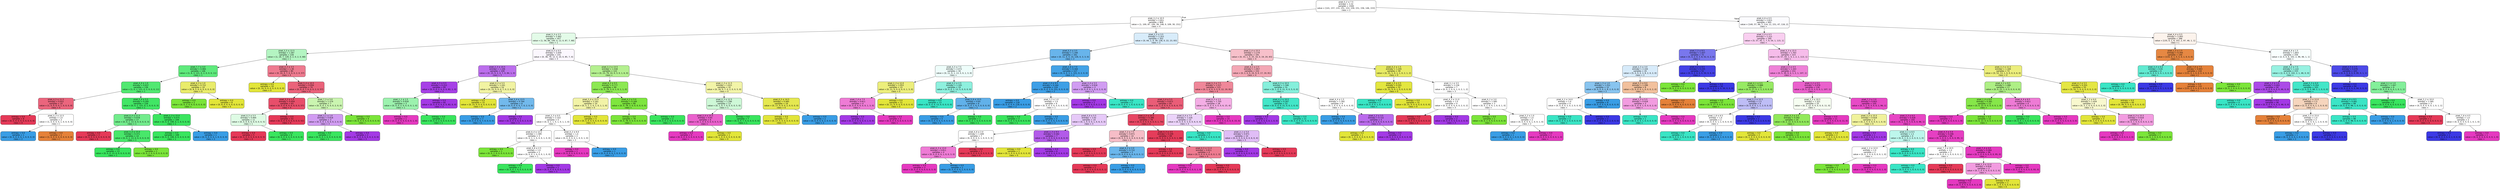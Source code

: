 digraph Tree {
node [shape=box, style="filled, rounded", color="black", fontname="helvetica"] ;
edge [fontname="helvetica"] ;
0 [label=<pixel_5_2 &le; 7.5<br/>entropy = 3.32<br/>samples = 1500<br/>value = [141, 157, 133, 151, 153, 159, 151, 156, 146, 153]<br/>class = 2>, fillcolor="#ffffff"] ;
1 [label=<pixel_3_2 &le; 10.5<br/>entropy = 2.851<br/>samples = 809<br/>value = [1, 100, 87, 144, 39, 148, 0, 109, 30, 151]<br/>class = 4>, fillcolor="#fffefe"] ;
0 -> 1 [labeldistance=2.5, labelangle=45, headlabel="True"] ;
2 [label=<pixel_5_3 &le; 2.5<br/>entropy = 2.462<br/>samples = 457<br/>value = [1, 56, 86, 140, 0, 12, 0, 87, 7, 68]<br/>class = 1>, fillcolor="#e3fbe8"] ;
1 -> 2 ;
3 [label=<pixel_3_5 &le; 12.5<br/>entropy = 1.587<br/>samples = 226<br/>value = [1, 18, 7, 128, 0, 2, 0, 2, 0, 68]<br/>class = 1>, fillcolor="#b4f5c2"] ;
2 -> 3 ;
4 [label=<pixel_7_7 &le; 4.0<br/>entropy = 0.984<br/>samples = 146<br/>value = [1, 8, 3, 121, 0, 2, 0, 0, 0, 11]<br/>class = 1>, fillcolor="#5eea7c"] ;
3 -> 4 ;
5 [label=<pixel_4_4 &le; 1.0<br/>entropy = 0.637<br/>samples = 136<br/>value = [1, 0, 1, 121, 0, 2, 0, 0, 0, 11]<br/>class = 1>, fillcolor="#51e871"] ;
4 -> 5 ;
6 [label=<pixel_4_5 &le; 11.5<br/>entropy = 0.922<br/>samples = 10<br/>value = [1, 0, 0, 0, 0, 1, 0, 0, 0, 8]<br/>class = 4>, fillcolor="#eb657d"] ;
5 -> 6 ;
7 [label=<entropy = 0.0<br/>samples = 8<br/>value = [0, 0, 0, 0, 0, 0, 0, 0, 0, 8]<br/>class = 4>, fillcolor="#e53958"] ;
6 -> 7 ;
8 [label=<pixel_0_3 &le; 12.5<br/>entropy = 1.0<br/>samples = 2<br/>value = [1, 0, 0, 0, 0, 1, 0, 0, 0, 0]<br/>class = [>, fillcolor="#ffffff"] ;
6 -> 8 ;
9 [label=<entropy = 0.0<br/>samples = 1<br/>value = [0, 0, 0, 0, 0, 1, 0, 0, 0, 0]<br/>class = 2>, fillcolor="#399de5"] ;
8 -> 9 ;
10 [label=<entropy = 0.0<br/>samples = 1<br/>value = [1, 0, 0, 0, 0, 0, 0, 0, 0, 0]<br/>class = [>, fillcolor="#e58139"] ;
8 -> 10 ;
11 [label=<pixel_2_4 &le; 5.5<br/>entropy = 0.295<br/>samples = 126<br/>value = [0, 0, 1, 121, 0, 1, 0, 0, 0, 3]<br/>class = 1>, fillcolor="#41e665"] ;
5 -> 11 ;
12 [label=<pixel_0_4 &le; 11.5<br/>entropy = 0.978<br/>samples = 17<br/>value = [0, 0, 1, 13, 0, 0, 0, 0, 0, 3]<br/>class = 1>, fillcolor="#72ec8c"] ;
11 -> 12 ;
13 [label=<entropy = 0.0<br/>samples = 3<br/>value = [0, 0, 0, 0, 0, 0, 0, 0, 0, 3]<br/>class = 4>, fillcolor="#e53958"] ;
12 -> 13 ;
14 [label=<pixel_5_4 &le; 15.0<br/>entropy = 0.371<br/>samples = 14<br/>value = [0, 0, 1, 13, 0, 0, 0, 0, 0, 0]<br/>class = 1>, fillcolor="#48e76a"] ;
12 -> 14 ;
15 [label=<entropy = 0.0<br/>samples = 13<br/>value = [0, 0, 0, 13, 0, 0, 0, 0, 0, 0]<br/>class = 1>, fillcolor="#39e55e"] ;
14 -> 15 ;
16 [label=<entropy = 0.0<br/>samples = 1<br/>value = [0, 0, 1, 0, 0, 0, 0, 0, 0, 0]<br/>class =  >, fillcolor="#7be539"] ;
14 -> 16 ;
17 [label=<pixel_2_3 &le; 15.0<br/>entropy = 0.075<br/>samples = 109<br/>value = [0, 0, 0, 108, 0, 1, 0, 0, 0, 0]<br/>class = 1>, fillcolor="#3be55f"] ;
11 -> 17 ;
18 [label=<entropy = 0.0<br/>samples = 108<br/>value = [0, 0, 0, 108, 0, 0, 0, 0, 0, 0]<br/>class = 1>, fillcolor="#39e55e"] ;
17 -> 18 ;
19 [label=<entropy = 0.0<br/>samples = 1<br/>value = [0, 0, 0, 0, 0, 1, 0, 0, 0, 0]<br/>class = 2>, fillcolor="#399de5"] ;
17 -> 19 ;
20 [label=<pixel_4_3 &le; 1.0<br/>entropy = 0.722<br/>samples = 10<br/>value = [0, 8, 2, 0, 0, 0, 0, 0, 0, 0]<br/>class = 0>, fillcolor="#e9ec6a"] ;
4 -> 20 ;
21 [label=<entropy = 0.0<br/>samples = 2<br/>value = [0, 0, 2, 0, 0, 0, 0, 0, 0, 0]<br/>class =  >, fillcolor="#7be539"] ;
20 -> 21 ;
22 [label=<entropy = 0.0<br/>samples = 8<br/>value = [0, 8, 0, 0, 0, 0, 0, 0, 0, 0]<br/>class = 0>, fillcolor="#e2e539"] ;
20 -> 22 ;
23 [label=<pixel_0_3 &le; 3.5<br/>entropy = 1.38<br/>samples = 80<br/>value = [0, 10, 4, 7, 0, 0, 0, 2, 0, 57]<br/>class = 4>, fillcolor="#ee7a8f"] ;
3 -> 23 ;
24 [label=<entropy = 0.0<br/>samples = 10<br/>value = [0, 10, 0, 0, 0, 0, 0, 0, 0, 0]<br/>class = 0>, fillcolor="#e2e539"] ;
23 -> 24 ;
25 [label=<pixel_5_4 &le; 10.5<br/>entropy = 0.956<br/>samples = 70<br/>value = [0, 0, 4, 7, 0, 0, 0, 2, 0, 57]<br/>class = 4>, fillcolor="#ea627a"] ;
23 -> 25 ;
26 [label=<pixel_3_2 &le; 1.5<br/>entropy = 0.454<br/>samples = 63<br/>value = [0, 0, 0, 6, 0, 0, 0, 0, 0, 57]<br/>class = 4>, fillcolor="#e84e6a"] ;
25 -> 26 ;
27 [label=<pixel_0_5 &le; 5.5<br/>entropy = 0.994<br/>samples = 11<br/>value = [0, 0, 0, 6, 0, 0, 0, 0, 0, 5]<br/>class = 1>, fillcolor="#defbe4"] ;
26 -> 27 ;
28 [label=<entropy = 0.0<br/>samples = 5<br/>value = [0, 0, 0, 0, 0, 0, 0, 0, 0, 5]<br/>class = 4>, fillcolor="#e53958"] ;
27 -> 28 ;
29 [label=<entropy = 0.0<br/>samples = 6<br/>value = [0, 0, 0, 6, 0, 0, 0, 0, 0, 0]<br/>class = 1>, fillcolor="#39e55e"] ;
27 -> 29 ;
30 [label=<entropy = 0.0<br/>samples = 52<br/>value = [0, 0, 0, 0, 0, 0, 0, 0, 0, 52]<br/>class = 4>, fillcolor="#e53958"] ;
26 -> 30 ;
31 [label=<pixel_7_5 &le; 5.0<br/>entropy = 1.379<br/>samples = 7<br/>value = [0, 0, 4, 1, 0, 0, 0, 2, 0, 0]<br/>class =  >, fillcolor="#caf5b0"] ;
25 -> 31 ;
32 [label=<pixel_3_1 &le; 1.0<br/>entropy = 0.918<br/>samples = 3<br/>value = [0, 0, 0, 1, 0, 0, 0, 2, 0, 0]<br/>class = 3>, fillcolor="#d19cf2"] ;
31 -> 32 ;
33 [label=<entropy = 0.0<br/>samples = 1<br/>value = [0, 0, 0, 1, 0, 0, 0, 0, 0, 0]<br/>class = 1>, fillcolor="#39e55e"] ;
32 -> 33 ;
34 [label=<entropy = 0.0<br/>samples = 2<br/>value = [0, 0, 0, 0, 0, 0, 0, 2, 0, 0]<br/>class = 3>, fillcolor="#a339e5"] ;
32 -> 34 ;
35 [label=<entropy = 0.0<br/>samples = 4<br/>value = [0, 0, 4, 0, 0, 0, 0, 0, 0, 0]<br/>class =  >, fillcolor="#7be539"] ;
31 -> 35 ;
36 [label=<pixel_6_5 &le; 0.5<br/>entropy = 2.059<br/>samples = 231<br/>value = [0, 38, 79, 12, 0, 10, 0, 85, 7, 0]<br/>class = 3>, fillcolor="#fbf7fe"] ;
2 -> 36 ;
37 [label=<pixel_2_3 &le; 10.5<br/>entropy = 1.106<br/>samples = 109<br/>value = [0, 15, 0, 2, 0, 7, 0, 84, 1, 0]<br/>class = 3>, fillcolor="#bb6eec"] ;
36 -> 37 ;
38 [label=<pixel_4_5 &le; 0.5<br/>entropy = 0.253<br/>samples = 85<br/>value = [0, 0, 0, 2, 0, 0, 0, 82, 1, 0]<br/>class = 3>, fillcolor="#a640e6"] ;
37 -> 38 ;
39 [label=<pixel_1_1 &le; 1.5<br/>entropy = 0.918<br/>samples = 3<br/>value = [0, 0, 0, 2, 0, 0, 0, 0, 1, 0]<br/>class = 1>, fillcolor="#9cf2ae"] ;
38 -> 39 ;
40 [label=<entropy = 0.0<br/>samples = 1<br/>value = [0, 0, 0, 0, 0, 0, 0, 0, 1, 0]<br/>class =  >, fillcolor="#e539c0"] ;
39 -> 40 ;
41 [label=<entropy = 0.0<br/>samples = 2<br/>value = [0, 0, 0, 2, 0, 0, 0, 0, 0, 0]<br/>class = 1>, fillcolor="#39e55e"] ;
39 -> 41 ;
42 [label=<entropy = 0.0<br/>samples = 82<br/>value = [0, 0, 0, 0, 0, 0, 0, 82, 0, 0]<br/>class = 3>, fillcolor="#a339e5"] ;
38 -> 42 ;
43 [label=<pixel_0_2 &le; 5.5<br/>entropy = 1.241<br/>samples = 24<br/>value = [0, 15, 0, 0, 0, 7, 0, 2, 0, 0]<br/>class = 0>, fillcolor="#f1f3a2"] ;
37 -> 43 ;
44 [label=<entropy = 0.0<br/>samples = 15<br/>value = [0, 15, 0, 0, 0, 0, 0, 0, 0, 0]<br/>class = 0>, fillcolor="#e2e539"] ;
43 -> 44 ;
45 [label=<pixel_3_4 &le; 13.5<br/>entropy = 0.764<br/>samples = 9<br/>value = [0, 0, 0, 0, 0, 7, 0, 2, 0, 0]<br/>class = 2>, fillcolor="#72b9ec"] ;
43 -> 45 ;
46 [label=<entropy = 0.0<br/>samples = 7<br/>value = [0, 0, 0, 0, 0, 7, 0, 0, 0, 0]<br/>class = 2>, fillcolor="#399de5"] ;
45 -> 46 ;
47 [label=<entropy = 0.0<br/>samples = 2<br/>value = [0, 0, 0, 0, 0, 0, 0, 2, 0, 0]<br/>class = 3>, fillcolor="#a339e5"] ;
45 -> 47 ;
48 [label=<pixel_3_3 &le; 13.5<br/>entropy = 1.558<br/>samples = 122<br/>value = [0, 23, 79, 10, 0, 3, 0, 1, 6, 0]<br/>class =  >, fillcolor="#b4f08f"] ;
36 -> 48 ;
49 [label=<pixel_6_2 &le; 0.5<br/>entropy = 0.777<br/>samples = 90<br/>value = [0, 5, 79, 3, 0, 1, 0, 1, 1, 0]<br/>class =  >, fillcolor="#8ce853"] ;
48 -> 49 ;
50 [label=<pixel_3_4 &le; 15.5<br/>entropy = 2.161<br/>samples = 10<br/>value = [0, 5, 1, 1, 0, 1, 0, 1, 1, 0]<br/>class = 0>, fillcolor="#f2f3a7"] ;
49 -> 50 ;
51 [label=<pixel_2_3 &le; 0.5<br/>entropy = 2.322<br/>samples = 5<br/>value = [0, 0, 1, 1, 0, 1, 0, 1, 1, 0]<br/>class =  >, fillcolor="#ffffff"] ;
50 -> 51 ;
52 [label=<pixel_6_4 &le; 12.5<br/>entropy = 1.585<br/>samples = 3<br/>value = [0, 0, 1, 1, 0, 0, 0, 1, 0, 0]<br/>class =  >, fillcolor="#ffffff"] ;
51 -> 52 ;
53 [label=<entropy = 0.0<br/>samples = 1<br/>value = [0, 0, 1, 0, 0, 0, 0, 0, 0, 0]<br/>class =  >, fillcolor="#7be539"] ;
52 -> 53 ;
54 [label=<pixel_4_6 &le; 2.5<br/>entropy = 1.0<br/>samples = 2<br/>value = [0, 0, 0, 1, 0, 0, 0, 1, 0, 0]<br/>class = 1>, fillcolor="#ffffff"] ;
52 -> 54 ;
55 [label=<entropy = 0.0<br/>samples = 1<br/>value = [0, 0, 0, 1, 0, 0, 0, 0, 0, 0]<br/>class = 1>, fillcolor="#39e55e"] ;
54 -> 55 ;
56 [label=<entropy = 0.0<br/>samples = 1<br/>value = [0, 0, 0, 0, 0, 0, 0, 1, 0, 0]<br/>class = 3>, fillcolor="#a339e5"] ;
54 -> 56 ;
57 [label=<pixel_0_2 &le; 6.0<br/>entropy = 1.0<br/>samples = 2<br/>value = [0, 0, 0, 0, 0, 1, 0, 0, 1, 0]<br/>class = 2>, fillcolor="#ffffff"] ;
51 -> 57 ;
58 [label=<entropy = 0.0<br/>samples = 1<br/>value = [0, 0, 0, 0, 0, 0, 0, 0, 1, 0]<br/>class =  >, fillcolor="#e539c0"] ;
57 -> 58 ;
59 [label=<entropy = 0.0<br/>samples = 1<br/>value = [0, 0, 0, 0, 0, 1, 0, 0, 0, 0]<br/>class = 2>, fillcolor="#399de5"] ;
57 -> 59 ;
60 [label=<entropy = 0.0<br/>samples = 5<br/>value = [0, 5, 0, 0, 0, 0, 0, 0, 0, 0]<br/>class = 0>, fillcolor="#e2e539"] ;
50 -> 60 ;
61 [label=<pixel_4_2 &le; 5.0<br/>entropy = 0.169<br/>samples = 80<br/>value = [0, 0, 78, 2, 0, 0, 0, 0, 0, 0]<br/>class =  >, fillcolor="#7ee63e"] ;
49 -> 61 ;
62 [label=<entropy = 0.0<br/>samples = 78<br/>value = [0, 0, 78, 0, 0, 0, 0, 0, 0, 0]<br/>class =  >, fillcolor="#7be539"] ;
61 -> 62 ;
63 [label=<entropy = 0.0<br/>samples = 2<br/>value = [0, 0, 0, 2, 0, 0, 0, 0, 0, 0]<br/>class = 1>, fillcolor="#39e55e"] ;
61 -> 63 ;
64 [label=<pixel_2_3 &le; 11.5<br/>entropy = 1.615<br/>samples = 32<br/>value = [0, 18, 0, 7, 0, 2, 0, 0, 5, 0]<br/>class = 0>, fillcolor="#f2f4a8"] ;
48 -> 64 ;
65 [label=<pixel_0_3 &le; 12.5<br/>entropy = 1.296<br/>samples = 13<br/>value = [0, 1, 0, 7, 0, 0, 0, 0, 5, 0]<br/>class = 1>, fillcolor="#cef8d7"] ;
64 -> 65 ;
66 [label=<pixel_2_4 &le; 15.5<br/>entropy = 0.65<br/>samples = 6<br/>value = [0, 1, 0, 0, 0, 0, 0, 0, 5, 0]<br/>class =  >, fillcolor="#ea61cd"] ;
65 -> 66 ;
67 [label=<entropy = 0.0<br/>samples = 5<br/>value = [0, 0, 0, 0, 0, 0, 0, 0, 5, 0]<br/>class =  >, fillcolor="#e539c0"] ;
66 -> 67 ;
68 [label=<entropy = 0.0<br/>samples = 1<br/>value = [0, 1, 0, 0, 0, 0, 0, 0, 0, 0]<br/>class = 0>, fillcolor="#e2e539"] ;
66 -> 68 ;
69 [label=<entropy = 0.0<br/>samples = 7<br/>value = [0, 0, 0, 7, 0, 0, 0, 0, 0, 0]<br/>class = 1>, fillcolor="#39e55e"] ;
65 -> 69 ;
70 [label=<pixel_0_5 &le; 14.5<br/>entropy = 0.485<br/>samples = 19<br/>value = [0, 17, 0, 0, 0, 2, 0, 0, 0, 0]<br/>class = 0>, fillcolor="#e5e850"] ;
64 -> 70 ;
71 [label=<entropy = 0.0<br/>samples = 17<br/>value = [0, 17, 0, 0, 0, 0, 0, 0, 0, 0]<br/>class = 0>, fillcolor="#e2e539"] ;
70 -> 71 ;
72 [label=<entropy = 0.0<br/>samples = 2<br/>value = [0, 0, 0, 0, 0, 2, 0, 0, 0, 0]<br/>class = 2>, fillcolor="#399de5"] ;
70 -> 72 ;
73 [label=<pixel_2_5 &le; 3.5<br/>entropy = 2.353<br/>samples = 352<br/>value = [0, 44, 1, 4, 39, 136, 0, 22, 23, 83]<br/>class = 2>, fillcolor="#d8ecfa"] ;
1 -> 73 ;
74 [label=<pixel_0_5 &le; 3.5<br/>entropy = 1.194<br/>samples = 161<br/>value = [0, 11, 0, 4, 14, 126, 0, 3, 3, 0]<br/>class = 2>, fillcolor="#68b4eb"] ;
73 -> 74 ;
75 [label=<pixel_4_5 &le; 7.5<br/>entropy = 2.072<br/>samples = 34<br/>value = [0, 11, 0, 1, 13, 5, 0, 1, 3, 0]<br/>class =  >, fillcolor="#eefdfa"] ;
74 -> 75 ;
76 [label=<pixel_2_3 &le; 12.0<br/>entropy = 1.053<br/>samples = 15<br/>value = [0, 11, 0, 0, 0, 0, 0, 1, 3, 0]<br/>class = 0>, fillcolor="#ecee7b"] ;
75 -> 76 ;
77 [label=<pixel_7_4 &le; 7.5<br/>entropy = 0.811<br/>samples = 4<br/>value = [0, 0, 0, 0, 0, 0, 0, 1, 3, 0]<br/>class =  >, fillcolor="#ee7bd5"] ;
76 -> 77 ;
78 [label=<entropy = 0.0<br/>samples = 1<br/>value = [0, 0, 0, 0, 0, 0, 0, 1, 0, 0]<br/>class = 3>, fillcolor="#a339e5"] ;
77 -> 78 ;
79 [label=<entropy = 0.0<br/>samples = 3<br/>value = [0, 0, 0, 0, 0, 0, 0, 0, 3, 0]<br/>class =  >, fillcolor="#e539c0"] ;
77 -> 79 ;
80 [label=<entropy = 0.0<br/>samples = 11<br/>value = [0, 11, 0, 0, 0, 0, 0, 0, 0, 0]<br/>class = 0>, fillcolor="#e2e539"] ;
76 -> 80 ;
81 [label=<pixel_0_2 &le; 2.5<br/>entropy = 1.105<br/>samples = 19<br/>value = [0, 0, 0, 1, 13, 5, 0, 0, 0, 0]<br/>class =  >, fillcolor="#8ef0de"] ;
75 -> 81 ;
82 [label=<entropy = 0.0<br/>samples = 13<br/>value = [0, 0, 0, 0, 13, 0, 0, 0, 0, 0]<br/>class =  >, fillcolor="#39e5c5"] ;
81 -> 82 ;
83 [label=<pixel_5_6 &le; 13.5<br/>entropy = 0.65<br/>samples = 6<br/>value = [0, 0, 0, 1, 0, 5, 0, 0, 0, 0]<br/>class = 2>, fillcolor="#61b1ea"] ;
81 -> 83 ;
84 [label=<entropy = 0.0<br/>samples = 5<br/>value = [0, 0, 0, 0, 0, 5, 0, 0, 0, 0]<br/>class = 2>, fillcolor="#399de5"] ;
83 -> 84 ;
85 [label=<entropy = 0.0<br/>samples = 1<br/>value = [0, 0, 0, 1, 0, 0, 0, 0, 0, 0]<br/>class = 1>, fillcolor="#39e55e"] ;
83 -> 85 ;
86 [label=<pixel_2_6 &le; 7.0<br/>entropy = 0.344<br/>samples = 127<br/>value = [0, 0, 0, 3, 1, 121, 0, 2, 0, 0]<br/>class = 2>, fillcolor="#43a2e6"] ;
74 -> 86 ;
87 [label=<pixel_2_4 &le; 9.5<br/>entropy = 0.164<br/>samples = 124<br/>value = [0, 0, 0, 3, 0, 121, 0, 0, 0, 0]<br/>class = 2>, fillcolor="#3e9fe6"] ;
86 -> 87 ;
88 [label=<entropy = 0.0<br/>samples = 118<br/>value = [0, 0, 0, 0, 0, 118, 0, 0, 0, 0]<br/>class = 2>, fillcolor="#399de5"] ;
87 -> 88 ;
89 [label=<pixel_3_5 &le; 1.0<br/>entropy = 1.0<br/>samples = 6<br/>value = [0, 0, 0, 3, 0, 3, 0, 0, 0, 0]<br/>class = 1>, fillcolor="#ffffff"] ;
87 -> 89 ;
90 [label=<entropy = 0.0<br/>samples = 3<br/>value = [0, 0, 0, 3, 0, 0, 0, 0, 0, 0]<br/>class = 1>, fillcolor="#39e55e"] ;
89 -> 90 ;
91 [label=<entropy = 0.0<br/>samples = 3<br/>value = [0, 0, 0, 0, 0, 3, 0, 0, 0, 0]<br/>class = 2>, fillcolor="#399de5"] ;
89 -> 91 ;
92 [label=<pixel_3_4 &le; 5.5<br/>entropy = 0.918<br/>samples = 3<br/>value = [0, 0, 0, 0, 1, 0, 0, 2, 0, 0]<br/>class = 3>, fillcolor="#d19cf2"] ;
86 -> 92 ;
93 [label=<entropy = 0.0<br/>samples = 2<br/>value = [0, 0, 0, 0, 0, 0, 0, 2, 0, 0]<br/>class = 3>, fillcolor="#a339e5"] ;
92 -> 93 ;
94 [label=<entropy = 0.0<br/>samples = 1<br/>value = [0, 0, 0, 0, 1, 0, 0, 0, 0, 0]<br/>class =  >, fillcolor="#39e5c5"] ;
92 -> 94 ;
95 [label=<pixel_2_4 &le; 15.5<br/>entropy = 2.279<br/>samples = 191<br/>value = [0, 33, 1, 0, 25, 10, 0, 19, 20, 83]<br/>class = 4>, fillcolor="#f7c0ca"] ;
73 -> 95 ;
96 [label=<pixel_4_1 &le; 2.5<br/>entropy = 1.957<br/>samples = 152<br/>value = [0, 2, 0, 0, 24, 9, 0, 17, 19, 81]<br/>class = 4>, fillcolor="#f3a7b5"] ;
95 -> 96 ;
97 [label=<pixel_5_3 &le; 7.5<br/>entropy = 1.517<br/>samples = 121<br/>value = [0, 1, 0, 0, 3, 5, 0, 12, 19, 81]<br/>class = 4>, fillcolor="#ef8799"] ;
96 -> 97 ;
98 [label=<pixel_3_4 &le; 5.5<br/>entropy = 0.973<br/>samples = 93<br/>value = [0, 1, 0, 0, 0, 5, 0, 6, 4, 77]<br/>class = 4>, fillcolor="#ea5d77"] ;
97 -> 98 ;
99 [label=<pixel_0_6 &le; 5.5<br/>entropy = 2.02<br/>samples = 14<br/>value = [0, 1, 0, 0, 0, 1, 0, 6, 3, 3]<br/>class = 3>, fillcolor="#e6c9f8"] ;
98 -> 99 ;
100 [label=<pixel_4_6 &le; 2.0<br/>entropy = 1.449<br/>samples = 7<br/>value = [0, 0, 0, 0, 0, 1, 0, 0, 3, 3]<br/>class =  >, fillcolor="#ffffff"] ;
99 -> 100 ;
101 [label=<pixel_6_3 &le; 13.0<br/>entropy = 0.811<br/>samples = 4<br/>value = [0, 0, 0, 0, 0, 1, 0, 0, 3, 0]<br/>class =  >, fillcolor="#ee7bd5"] ;
100 -> 101 ;
102 [label=<entropy = 0.0<br/>samples = 3<br/>value = [0, 0, 0, 0, 0, 0, 0, 0, 3, 0]<br/>class =  >, fillcolor="#e539c0"] ;
101 -> 102 ;
103 [label=<entropy = 0.0<br/>samples = 1<br/>value = [0, 0, 0, 0, 0, 1, 0, 0, 0, 0]<br/>class = 2>, fillcolor="#399de5"] ;
101 -> 103 ;
104 [label=<entropy = 0.0<br/>samples = 3<br/>value = [0, 0, 0, 0, 0, 0, 0, 0, 0, 3]<br/>class = 4>, fillcolor="#e53958"] ;
100 -> 104 ;
105 [label=<pixel_1_3 &le; 9.5<br/>entropy = 0.592<br/>samples = 7<br/>value = [0, 1, 0, 0, 0, 0, 0, 6, 0, 0]<br/>class = 3>, fillcolor="#b25ae9"] ;
99 -> 105 ;
106 [label=<entropy = 0.0<br/>samples = 1<br/>value = [0, 1, 0, 0, 0, 0, 0, 0, 0, 0]<br/>class = 0>, fillcolor="#e2e539"] ;
105 -> 106 ;
107 [label=<entropy = 0.0<br/>samples = 6<br/>value = [0, 0, 0, 0, 0, 0, 0, 6, 0, 0]<br/>class = 3>, fillcolor="#a339e5"] ;
105 -> 107 ;
108 [label=<pixel_2_5 &le; 10.5<br/>entropy = 0.386<br/>samples = 79<br/>value = [0, 0, 0, 0, 0, 4, 0, 0, 1, 74]<br/>class = 4>, fillcolor="#e74663"] ;
98 -> 108 ;
109 [label=<pixel_7_2 &le; 7.5<br/>entropy = 0.971<br/>samples = 10<br/>value = [0, 0, 0, 0, 0, 4, 0, 0, 0, 6]<br/>class = 4>, fillcolor="#f6bdc7"] ;
108 -> 109 ;
110 [label=<entropy = 0.0<br/>samples = 5<br/>value = [0, 0, 0, 0, 0, 0, 0, 0, 0, 5]<br/>class = 4>, fillcolor="#e53958"] ;
109 -> 110 ;
111 [label=<pixel_6_2 &le; 2.0<br/>entropy = 0.722<br/>samples = 5<br/>value = [0, 0, 0, 0, 0, 4, 0, 0, 0, 1]<br/>class = 2>, fillcolor="#6ab6ec"] ;
109 -> 111 ;
112 [label=<entropy = 0.0<br/>samples = 1<br/>value = [0, 0, 0, 0, 0, 0, 0, 0, 0, 1]<br/>class = 4>, fillcolor="#e53958"] ;
111 -> 112 ;
113 [label=<entropy = 0.0<br/>samples = 4<br/>value = [0, 0, 0, 0, 0, 4, 0, 0, 0, 0]<br/>class = 2>, fillcolor="#399de5"] ;
111 -> 113 ;
114 [label=<pixel_5_3 &le; 3.5<br/>entropy = 0.109<br/>samples = 69<br/>value = [0, 0, 0, 0, 0, 0, 0, 0, 1, 68]<br/>class = 4>, fillcolor="#e53c5a"] ;
108 -> 114 ;
115 [label=<entropy = 0.0<br/>samples = 65<br/>value = [0, 0, 0, 0, 0, 0, 0, 0, 0, 65]<br/>class = 4>, fillcolor="#e53958"] ;
114 -> 115 ;
116 [label=<pixel_0_5 &le; 11.0<br/>entropy = 0.811<br/>samples = 4<br/>value = [0, 0, 0, 0, 0, 0, 0, 0, 1, 3]<br/>class = 4>, fillcolor="#ee7b90"] ;
114 -> 116 ;
117 [label=<entropy = 0.0<br/>samples = 1<br/>value = [0, 0, 0, 0, 0, 0, 0, 0, 1, 0]<br/>class =  >, fillcolor="#e539c0"] ;
116 -> 117 ;
118 [label=<entropy = 0.0<br/>samples = 3<br/>value = [0, 0, 0, 0, 0, 0, 0, 0, 0, 3]<br/>class = 4>, fillcolor="#e53958"] ;
116 -> 118 ;
119 [label=<pixel_6_5 &le; 2.5<br/>entropy = 1.705<br/>samples = 28<br/>value = [0, 0, 0, 0, 3, 0, 0, 6, 15, 4]<br/>class =  >, fillcolor="#f4aee5"] ;
97 -> 119 ;
120 [label=<pixel_0_4 &le; 7.5<br/>entropy = 1.526<br/>samples = 13<br/>value = [0, 0, 0, 0, 3, 0, 0, 6, 0, 4]<br/>class = 3>, fillcolor="#ebd3f9"] ;
119 -> 120 ;
121 [label=<entropy = 0.0<br/>samples = 3<br/>value = [0, 0, 0, 0, 3, 0, 0, 0, 0, 0]<br/>class =  >, fillcolor="#39e5c5"] ;
120 -> 121 ;
122 [label=<pixel_2_1 &le; 5.0<br/>entropy = 0.971<br/>samples = 10<br/>value = [0, 0, 0, 0, 0, 0, 0, 6, 0, 4]<br/>class = 3>, fillcolor="#e0bdf6"] ;
120 -> 122 ;
123 [label=<entropy = 0.0<br/>samples = 6<br/>value = [0, 0, 0, 0, 0, 0, 0, 6, 0, 0]<br/>class = 3>, fillcolor="#a339e5"] ;
122 -> 123 ;
124 [label=<entropy = 0.0<br/>samples = 4<br/>value = [0, 0, 0, 0, 0, 0, 0, 0, 0, 4]<br/>class = 4>, fillcolor="#e53958"] ;
122 -> 124 ;
125 [label=<entropy = 0.0<br/>samples = 15<br/>value = [0, 0, 0, 0, 0, 0, 0, 0, 15, 0]<br/>class =  >, fillcolor="#e539c0"] ;
119 -> 125 ;
126 [label=<pixel_0_5 &le; 10.5<br/>entropy = 1.346<br/>samples = 31<br/>value = [0, 1, 0, 0, 21, 4, 0, 5, 0, 0]<br/>class =  >, fillcolor="#85efdb"] ;
96 -> 126 ;
127 [label=<pixel_4_2 &le; 10.5<br/>entropy = 0.267<br/>samples = 22<br/>value = [0, 0, 0, 0, 21, 0, 0, 1, 0, 0]<br/>class =  >, fillcolor="#42e6c8"] ;
126 -> 127 ;
128 [label=<entropy = 0.0<br/>samples = 1<br/>value = [0, 0, 0, 0, 0, 0, 0, 1, 0, 0]<br/>class = 3>, fillcolor="#a339e5"] ;
127 -> 128 ;
129 [label=<entropy = 0.0<br/>samples = 21<br/>value = [0, 0, 0, 0, 21, 0, 0, 0, 0, 0]<br/>class =  >, fillcolor="#39e5c5"] ;
127 -> 129 ;
130 [label=<pixel_4_4 &le; 1.5<br/>entropy = 1.392<br/>samples = 9<br/>value = [0, 1, 0, 0, 0, 4, 0, 4, 0, 0]<br/>class = 2>, fillcolor="#ffffff"] ;
126 -> 130 ;
131 [label=<entropy = 0.0<br/>samples = 4<br/>value = [0, 0, 0, 0, 0, 4, 0, 0, 0, 0]<br/>class = 2>, fillcolor="#399de5"] ;
130 -> 131 ;
132 [label=<pixel_1_2 &le; 3.5<br/>entropy = 0.722<br/>samples = 5<br/>value = [0, 1, 0, 0, 0, 0, 0, 4, 0, 0]<br/>class = 3>, fillcolor="#ba6aec"] ;
130 -> 132 ;
133 [label=<entropy = 0.0<br/>samples = 1<br/>value = [0, 1, 0, 0, 0, 0, 0, 0, 0, 0]<br/>class = 0>, fillcolor="#e2e539"] ;
132 -> 133 ;
134 [label=<entropy = 0.0<br/>samples = 4<br/>value = [0, 0, 0, 0, 0, 0, 0, 4, 0, 0]<br/>class = 3>, fillcolor="#a339e5"] ;
132 -> 134 ;
135 [label=<pixel_0_2 &le; 1.5<br/>entropy = 1.245<br/>samples = 39<br/>value = [0, 31, 1, 0, 1, 1, 0, 2, 1, 2]<br/>class = 0>, fillcolor="#e8eb64"] ;
95 -> 135 ;
136 [label=<pixel_1_5 &le; 2.5<br/>entropy = 0.201<br/>samples = 32<br/>value = [0, 31, 0, 0, 1, 0, 0, 0, 0, 0]<br/>class = 0>, fillcolor="#e3e63f"] ;
135 -> 136 ;
137 [label=<entropy = 0.0<br/>samples = 1<br/>value = [0, 0, 0, 0, 1, 0, 0, 0, 0, 0]<br/>class =  >, fillcolor="#39e5c5"] ;
136 -> 137 ;
138 [label=<entropy = 0.0<br/>samples = 31<br/>value = [0, 31, 0, 0, 0, 0, 0, 0, 0, 0]<br/>class = 0>, fillcolor="#e2e539"] ;
136 -> 138 ;
139 [label=<pixel_3_1 &le; 3.5<br/>entropy = 2.236<br/>samples = 7<br/>value = [0, 0, 1, 0, 0, 1, 0, 2, 1, 2]<br/>class = 3>, fillcolor="#ffffff"] ;
135 -> 139 ;
140 [label=<pixel_4_3 &le; 11.0<br/>entropy = 1.0<br/>samples = 4<br/>value = [0, 0, 0, 0, 0, 0, 0, 2, 0, 2]<br/>class = 3>, fillcolor="#ffffff"] ;
139 -> 140 ;
141 [label=<entropy = 0.0<br/>samples = 2<br/>value = [0, 0, 0, 0, 0, 0, 0, 0, 0, 2]<br/>class = 4>, fillcolor="#e53958"] ;
140 -> 141 ;
142 [label=<entropy = 0.0<br/>samples = 2<br/>value = [0, 0, 0, 0, 0, 0, 0, 2, 0, 0]<br/>class = 3>, fillcolor="#a339e5"] ;
140 -> 142 ;
143 [label=<pixel_6_2 &le; 3.0<br/>entropy = 1.585<br/>samples = 3<br/>value = [0, 0, 1, 0, 0, 1, 0, 0, 1, 0]<br/>class =  >, fillcolor="#ffffff"] ;
139 -> 143 ;
144 [label=<entropy = 0.0<br/>samples = 1<br/>value = [0, 0, 1, 0, 0, 0, 0, 0, 0, 0]<br/>class =  >, fillcolor="#7be539"] ;
143 -> 144 ;
145 [label=<pixel_5_2 &le; 1.0<br/>entropy = 1.0<br/>samples = 2<br/>value = [0, 0, 0, 0, 0, 1, 0, 0, 1, 0]<br/>class = 2>, fillcolor="#ffffff"] ;
143 -> 145 ;
146 [label=<entropy = 0.0<br/>samples = 1<br/>value = [0, 0, 0, 0, 0, 1, 0, 0, 0, 0]<br/>class = 2>, fillcolor="#399de5"] ;
145 -> 146 ;
147 [label=<entropy = 0.0<br/>samples = 1<br/>value = [0, 0, 0, 0, 0, 0, 0, 0, 1, 0]<br/>class =  >, fillcolor="#e539c0"] ;
145 -> 147 ;
148 [label=<pixel_4_6 &le; 0.5<br/>entropy = 2.815<br/>samples = 691<br/>value = [140, 57, 46, 7, 114, 11, 151, 47, 116, 2]<br/>class =  >, fillcolor="#fbfbfe"] ;
0 -> 148 [labeldistance=2.5, labelangle=-45, headlabel="False"] ;
149 [label=<pixel_3_4 &le; 4.5<br/>entropy = 2.315<br/>samples = 295<br/>value = [5, 57, 45, 1, 7, 9, 54, 1, 115, 1]<br/>class =  >, fillcolor="#f9cff0"] ;
148 -> 149 ;
150 [label=<pixel_7_5 &le; 8.5<br/>entropy = 1.437<br/>samples = 72<br/>value = [5, 0, 2, 0, 3, 8, 52, 0, 2, 0]<br/>class =  >, fillcolor="#7977ed"] ;
149 -> 150 ;
151 [label=<pixel_2_5 &le; 3.0<br/>entropy = 2.104<br/>samples = 20<br/>value = [5, 0, 0, 0, 3, 8, 2, 0, 2, 0]<br/>class = 2>, fillcolor="#d7ebfa"] ;
150 -> 151 ;
152 [label=<pixel_1_5 &le; 1.0<br/>entropy = 1.252<br/>samples = 12<br/>value = [0, 0, 0, 0, 2, 8, 2, 0, 0, 0]<br/>class = 2>, fillcolor="#88c4ef"] ;
151 -> 152 ;
153 [label=<pixel_4_2 &le; 14.0<br/>entropy = 1.0<br/>samples = 4<br/>value = [0, 0, 0, 0, 2, 0, 2, 0, 0, 0]<br/>class =  >, fillcolor="#ffffff"] ;
152 -> 153 ;
154 [label=<entropy = 0.0<br/>samples = 2<br/>value = [0, 0, 0, 0, 2, 0, 0, 0, 0, 0]<br/>class =  >, fillcolor="#39e5c5"] ;
153 -> 154 ;
155 [label=<entropy = 0.0<br/>samples = 2<br/>value = [0, 0, 0, 0, 0, 0, 2, 0, 0, 0]<br/>class =  >, fillcolor="#3c39e5"] ;
153 -> 155 ;
156 [label=<entropy = 0.0<br/>samples = 8<br/>value = [0, 0, 0, 0, 0, 8, 0, 0, 0, 0]<br/>class = 2>, fillcolor="#399de5"] ;
152 -> 156 ;
157 [label=<pixel_5_5 &le; 9.0<br/>entropy = 1.299<br/>samples = 8<br/>value = [5, 0, 0, 0, 1, 0, 0, 0, 2, 0]<br/>class = [>, fillcolor="#f2c09c"] ;
151 -> 157 ;
158 [label=<pixel_1_5 &le; 5.5<br/>entropy = 0.918<br/>samples = 3<br/>value = [0, 0, 0, 0, 1, 0, 0, 0, 2, 0]<br/>class =  >, fillcolor="#f29ce0"] ;
157 -> 158 ;
159 [label=<entropy = 0.0<br/>samples = 1<br/>value = [0, 0, 0, 0, 1, 0, 0, 0, 0, 0]<br/>class =  >, fillcolor="#39e5c5"] ;
158 -> 159 ;
160 [label=<entropy = 0.0<br/>samples = 2<br/>value = [0, 0, 0, 0, 0, 0, 0, 0, 2, 0]<br/>class =  >, fillcolor="#e539c0"] ;
158 -> 160 ;
161 [label=<entropy = 0.0<br/>samples = 5<br/>value = [5, 0, 0, 0, 0, 0, 0, 0, 0, 0]<br/>class = [>, fillcolor="#e58139"] ;
157 -> 161 ;
162 [label=<pixel_4_2 &le; 8.5<br/>entropy = 0.235<br/>samples = 52<br/>value = [0, 0, 2, 0, 0, 0, 50, 0, 0, 0]<br/>class =  >, fillcolor="#4441e6"] ;
150 -> 162 ;
163 [label=<entropy = 0.0<br/>samples = 2<br/>value = [0, 0, 2, 0, 0, 0, 0, 0, 0, 0]<br/>class =  >, fillcolor="#7be539"] ;
162 -> 163 ;
164 [label=<entropy = 0.0<br/>samples = 50<br/>value = [0, 0, 0, 0, 0, 0, 50, 0, 0, 0]<br/>class =  >, fillcolor="#3c39e5"] ;
162 -> 164 ;
165 [label=<pixel_5_3 &le; 15.5<br/>entropy = 1.763<br/>samples = 223<br/>value = [0, 57, 43, 1, 4, 1, 2, 1, 113, 1]<br/>class =  >, fillcolor="#f6bcea"] ;
149 -> 165 ;
166 [label=<pixel_2_5 &le; 4.5<br/>entropy = 1.343<br/>samples = 151<br/>value = [0, 5, 30, 0, 4, 1, 2, 1, 107, 1]<br/>class =  >, fillcolor="#ee81d7"] ;
165 -> 166 ;
167 [label=<pixel_4_1 &le; 0.5<br/>entropy = 0.988<br/>samples = 21<br/>value = [0, 0, 17, 0, 1, 1, 2, 0, 0, 0]<br/>class =  >, fillcolor="#97ea63"] ;
166 -> 167 ;
168 [label=<entropy = 0.0<br/>samples = 17<br/>value = [0, 0, 17, 0, 0, 0, 0, 0, 0, 0]<br/>class =  >, fillcolor="#7be539"] ;
167 -> 168 ;
169 [label=<pixel_5_2 &le; 12.5<br/>entropy = 1.5<br/>samples = 4<br/>value = [0, 0, 0, 0, 1, 1, 2, 0, 0, 0]<br/>class =  >, fillcolor="#bebdf6"] ;
167 -> 169 ;
170 [label=<pixel_1_6 &le; 6.5<br/>entropy = 1.0<br/>samples = 2<br/>value = [0, 0, 0, 0, 1, 1, 0, 0, 0, 0]<br/>class =  >, fillcolor="#ffffff"] ;
169 -> 170 ;
171 [label=<entropy = 0.0<br/>samples = 1<br/>value = [0, 0, 0, 0, 1, 0, 0, 0, 0, 0]<br/>class =  >, fillcolor="#39e5c5"] ;
170 -> 171 ;
172 [label=<entropy = 0.0<br/>samples = 1<br/>value = [0, 0, 0, 0, 0, 1, 0, 0, 0, 0]<br/>class = 2>, fillcolor="#399de5"] ;
170 -> 172 ;
173 [label=<entropy = 0.0<br/>samples = 2<br/>value = [0, 0, 0, 0, 0, 0, 2, 0, 0, 0]<br/>class =  >, fillcolor="#3c39e5"] ;
169 -> 173 ;
174 [label=<pixel_3_2 &le; 0.5<br/>entropy = 0.978<br/>samples = 130<br/>value = [0, 5, 13, 0, 3, 0, 0, 1, 107, 1]<br/>class =  >, fillcolor="#ea60cc"] ;
166 -> 174 ;
175 [label=<pixel_2_3 &le; 10.5<br/>entropy = 1.321<br/>samples = 25<br/>value = [0, 2, 12, 0, 0, 0, 0, 0, 11, 0]<br/>class =  >, fillcolor="#f6fdf1"] ;
174 -> 175 ;
176 [label=<pixel_0_3 &le; 2.5<br/>entropy = 0.592<br/>samples = 14<br/>value = [0, 2, 12, 0, 0, 0, 0, 0, 0, 0]<br/>class =  >, fillcolor="#91e95a"] ;
175 -> 176 ;
177 [label=<entropy = 0.0<br/>samples = 2<br/>value = [0, 2, 0, 0, 0, 0, 0, 0, 0, 0]<br/>class = 0>, fillcolor="#e2e539"] ;
176 -> 177 ;
178 [label=<entropy = 0.0<br/>samples = 12<br/>value = [0, 0, 12, 0, 0, 0, 0, 0, 0, 0]<br/>class =  >, fillcolor="#7be539"] ;
176 -> 178 ;
179 [label=<entropy = 0.0<br/>samples = 11<br/>value = [0, 0, 0, 0, 0, 0, 0, 0, 11, 0]<br/>class =  >, fillcolor="#e539c0"] ;
175 -> 179 ;
180 [label=<pixel_7_3 &le; 2.0<br/>entropy = 0.603<br/>samples = 105<br/>value = [0, 3, 1, 0, 3, 0, 0, 1, 96, 1]<br/>class =  >, fillcolor="#e74ac6"] ;
174 -> 180 ;
181 [label=<pixel_3_5 &le; 15.5<br/>entropy = 0.918<br/>samples = 3<br/>value = [0, 2, 0, 0, 0, 0, 0, 1, 0, 0]<br/>class = 0>, fillcolor="#f0f29c"] ;
180 -> 181 ;
182 [label=<entropy = 0.0<br/>samples = 2<br/>value = [0, 2, 0, 0, 0, 0, 0, 0, 0, 0]<br/>class = 0>, fillcolor="#e2e539"] ;
181 -> 182 ;
183 [label=<entropy = 0.0<br/>samples = 1<br/>value = [0, 0, 0, 0, 0, 0, 0, 1, 0, 0]<br/>class = 3>, fillcolor="#a339e5"] ;
181 -> 183 ;
184 [label=<pixel_3_3 &le; 6.5<br/>entropy = 0.428<br/>samples = 102<br/>value = [0, 1, 1, 0, 3, 0, 0, 0, 96, 1]<br/>class =  >, fillcolor="#e745c4"] ;
180 -> 184 ;
185 [label=<pixel_3_1 &le; 6.5<br/>entropy = 1.5<br/>samples = 4<br/>value = [0, 0, 1, 0, 2, 0, 0, 0, 1, 0]<br/>class =  >, fillcolor="#bdf6ec"] ;
184 -> 185 ;
186 [label=<pixel_1_2 &le; 12.0<br/>entropy = 1.0<br/>samples = 2<br/>value = [0, 0, 1, 0, 0, 0, 0, 0, 1, 0]<br/>class =  >, fillcolor="#ffffff"] ;
185 -> 186 ;
187 [label=<entropy = 0.0<br/>samples = 1<br/>value = [0, 0, 1, 0, 0, 0, 0, 0, 0, 0]<br/>class =  >, fillcolor="#7be539"] ;
186 -> 187 ;
188 [label=<entropy = 0.0<br/>samples = 1<br/>value = [0, 0, 0, 0, 0, 0, 0, 0, 1, 0]<br/>class =  >, fillcolor="#e539c0"] ;
186 -> 188 ;
189 [label=<entropy = 0.0<br/>samples = 2<br/>value = [0, 0, 0, 0, 2, 0, 0, 0, 0, 0]<br/>class =  >, fillcolor="#39e5c5"] ;
185 -> 189 ;
190 [label=<pixel_4_3 &le; 5.0<br/>entropy = 0.246<br/>samples = 98<br/>value = [0, 1, 0, 0, 1, 0, 0, 0, 95, 1]<br/>class =  >, fillcolor="#e63fc2"] ;
184 -> 190 ;
191 [label=<pixel_7_3 &le; 10.5<br/>entropy = 1.0<br/>samples = 2<br/>value = [0, 0, 0, 0, 1, 0, 0, 0, 0, 1]<br/>class =  >, fillcolor="#ffffff"] ;
190 -> 191 ;
192 [label=<entropy = 0.0<br/>samples = 1<br/>value = [0, 0, 0, 0, 1, 0, 0, 0, 0, 0]<br/>class =  >, fillcolor="#39e5c5"] ;
191 -> 192 ;
193 [label=<entropy = 0.0<br/>samples = 1<br/>value = [0, 0, 0, 0, 0, 0, 0, 0, 0, 1]<br/>class = 4>, fillcolor="#e53958"] ;
191 -> 193 ;
194 [label=<pixel_7_4 &le; 4.0<br/>entropy = 0.084<br/>samples = 96<br/>value = [0, 1, 0, 0, 0, 0, 0, 0, 95, 0]<br/>class =  >, fillcolor="#e53bc1"] ;
190 -> 194 ;
195 [label=<pixel_1_3 &le; 12.0<br/>entropy = 0.918<br/>samples = 3<br/>value = [0, 1, 0, 0, 0, 0, 0, 0, 2, 0]<br/>class =  >, fillcolor="#f29ce0"] ;
194 -> 195 ;
196 [label=<entropy = 0.0<br/>samples = 2<br/>value = [0, 0, 0, 0, 0, 0, 0, 0, 2, 0]<br/>class =  >, fillcolor="#e539c0"] ;
195 -> 196 ;
197 [label=<entropy = 0.0<br/>samples = 1<br/>value = [0, 1, 0, 0, 0, 0, 0, 0, 0, 0]<br/>class = 0>, fillcolor="#e2e539"] ;
195 -> 197 ;
198 [label=<entropy = 0.0<br/>samples = 93<br/>value = [0, 0, 0, 0, 0, 0, 0, 0, 93, 0]<br/>class =  >, fillcolor="#e539c0"] ;
194 -> 198 ;
199 [label=<pixel_3_3 &le; 11.5<br/>entropy = 1.169<br/>samples = 72<br/>value = [0, 52, 13, 1, 0, 0, 0, 0, 6, 0]<br/>class = 0>, fillcolor="#ecee7c"] ;
165 -> 199 ;
200 [label=<pixel_4_2 &le; 8.5<br/>entropy = 1.086<br/>samples = 17<br/>value = [0, 0, 12, 1, 0, 0, 0, 0, 4, 0]<br/>class =  >, fillcolor="#aeef85"] ;
199 -> 200 ;
201 [label=<pixel_1_4 &le; 8.0<br/>entropy = 0.391<br/>samples = 13<br/>value = [0, 0, 12, 0, 0, 0, 0, 0, 1, 0]<br/>class =  >, fillcolor="#86e749"] ;
200 -> 201 ;
202 [label=<entropy = 0.0<br/>samples = 1<br/>value = [0, 0, 0, 0, 0, 0, 0, 0, 1, 0]<br/>class =  >, fillcolor="#e539c0"] ;
201 -> 202 ;
203 [label=<entropy = 0.0<br/>samples = 12<br/>value = [0, 0, 12, 0, 0, 0, 0, 0, 0, 0]<br/>class =  >, fillcolor="#7be539"] ;
201 -> 203 ;
204 [label=<pixel_4_4 &le; 6.5<br/>entropy = 0.811<br/>samples = 4<br/>value = [0, 0, 0, 1, 0, 0, 0, 0, 3, 0]<br/>class =  >, fillcolor="#ee7bd5"] ;
200 -> 204 ;
205 [label=<entropy = 0.0<br/>samples = 1<br/>value = [0, 0, 0, 1, 0, 0, 0, 0, 0, 0]<br/>class = 1>, fillcolor="#39e55e"] ;
204 -> 205 ;
206 [label=<entropy = 0.0<br/>samples = 3<br/>value = [0, 0, 0, 0, 0, 0, 0, 0, 3, 0]<br/>class =  >, fillcolor="#e539c0"] ;
204 -> 206 ;
207 [label=<pixel_4_2 &le; 5.5<br/>entropy = 0.355<br/>samples = 55<br/>value = [0, 52, 1, 0, 0, 0, 0, 0, 2, 0]<br/>class = 0>, fillcolor="#e4e644"] ;
199 -> 207 ;
208 [label=<pixel_2_2 &le; 6.0<br/>entropy = 1.459<br/>samples = 6<br/>value = [0, 3, 1, 0, 0, 0, 0, 0, 2, 0]<br/>class = 0>, fillcolor="#f8f8ce"] ;
207 -> 208 ;
209 [label=<entropy = 0.0<br/>samples = 3<br/>value = [0, 3, 0, 0, 0, 0, 0, 0, 0, 0]<br/>class = 0>, fillcolor="#e2e539"] ;
208 -> 209 ;
210 [label=<pixel_0_3 &le; 15.5<br/>entropy = 0.918<br/>samples = 3<br/>value = [0, 0, 1, 0, 0, 0, 0, 0, 2, 0]<br/>class =  >, fillcolor="#f29ce0"] ;
208 -> 210 ;
211 [label=<entropy = 0.0<br/>samples = 2<br/>value = [0, 0, 0, 0, 0, 0, 0, 0, 2, 0]<br/>class =  >, fillcolor="#e539c0"] ;
210 -> 211 ;
212 [label=<entropy = 0.0<br/>samples = 1<br/>value = [0, 0, 1, 0, 0, 0, 0, 0, 0, 0]<br/>class =  >, fillcolor="#7be539"] ;
210 -> 212 ;
213 [label=<entropy = 0.0<br/>samples = 49<br/>value = [0, 49, 0, 0, 0, 0, 0, 0, 0, 0]<br/>class = 0>, fillcolor="#e2e539"] ;
207 -> 213 ;
214 [label=<pixel_4_4 &le; 0.5<br/>entropy = 2.093<br/>samples = 396<br/>value = [135, 0, 1, 6, 107, 2, 97, 46, 1, 1]<br/>class = [>, fillcolor="#fcf3ec"] ;
148 -> 214 ;
215 [label=<pixel_1_5 &le; 1.5<br/>entropy = 0.344<br/>samples = 140<br/>value = [133, 0, 1, 0, 5, 0, 1, 0, 0, 0]<br/>class = [>, fillcolor="#e68843"] ;
214 -> 215 ;
216 [label=<pixel_3_4 &le; 6.0<br/>entropy = 0.65<br/>samples = 6<br/>value = [0, 0, 0, 0, 5, 0, 1, 0, 0, 0]<br/>class =  >, fillcolor="#61ead1"] ;
215 -> 216 ;
217 [label=<entropy = 0.0<br/>samples = 5<br/>value = [0, 0, 0, 0, 5, 0, 0, 0, 0, 0]<br/>class =  >, fillcolor="#39e5c5"] ;
216 -> 217 ;
218 [label=<entropy = 0.0<br/>samples = 1<br/>value = [0, 0, 0, 0, 0, 0, 1, 0, 0, 0]<br/>class =  >, fillcolor="#3c39e5"] ;
216 -> 218 ;
219 [label=<pixel_7_6 &le; 7.5<br/>entropy = 0.063<br/>samples = 134<br/>value = [133, 0, 1, 0, 0, 0, 0, 0, 0, 0]<br/>class = [>, fillcolor="#e5823a"] ;
215 -> 219 ;
220 [label=<entropy = 0.0<br/>samples = 133<br/>value = [133, 0, 0, 0, 0, 0, 0, 0, 0, 0]<br/>class = [>, fillcolor="#e58139"] ;
219 -> 220 ;
221 [label=<entropy = 0.0<br/>samples = 1<br/>value = [0, 0, 1, 0, 0, 0, 0, 0, 0, 0]<br/>class =  >, fillcolor="#7be539"] ;
219 -> 221 ;
222 [label=<pixel_6_6 &le; 1.5<br/>entropy = 1.803<br/>samples = 256<br/>value = [2, 0, 0, 6, 102, 2, 96, 46, 1, 1]<br/>class =  >, fillcolor="#f8fefd"] ;
214 -> 222 ;
223 [label=<pixel_3_2 &le; 7.5<br/>entropy = 1.122<br/>samples = 153<br/>value = [2, 0, 0, 0, 102, 2, 1, 46, 0, 0]<br/>class =  >, fillcolor="#97f1e1"] ;
222 -> 223 ;
224 [label=<pixel_1_2 &le; 1.0<br/>entropy = 0.402<br/>samples = 50<br/>value = [0, 0, 0, 0, 4, 0, 0, 46, 0, 0]<br/>class = 3>, fillcolor="#ab4ae7"] ;
223 -> 224 ;
225 [label=<entropy = 0.0<br/>samples = 4<br/>value = [0, 0, 0, 0, 4, 0, 0, 0, 0, 0]<br/>class =  >, fillcolor="#39e5c5"] ;
224 -> 225 ;
226 [label=<entropy = 0.0<br/>samples = 46<br/>value = [0, 0, 0, 0, 0, 0, 0, 46, 0, 0]<br/>class = 3>, fillcolor="#a339e5"] ;
224 -> 226 ;
227 [label=<pixel_5_3 &le; 6.0<br/>entropy = 0.354<br/>samples = 103<br/>value = [2, 0, 0, 0, 98, 2, 1, 0, 0, 0]<br/>class =  >, fillcolor="#43e6c8"] ;
223 -> 227 ;
228 [label=<pixel_1_2 &le; 12.0<br/>entropy = 1.5<br/>samples = 4<br/>value = [2, 0, 0, 0, 0, 1, 1, 0, 0, 0]<br/>class = [>, fillcolor="#f6d5bd"] ;
227 -> 228 ;
229 [label=<entropy = 0.0<br/>samples = 2<br/>value = [2, 0, 0, 0, 0, 0, 0, 0, 0, 0]<br/>class = [>, fillcolor="#e58139"] ;
228 -> 229 ;
230 [label=<pixel_3_5 &le; 15.0<br/>entropy = 1.0<br/>samples = 2<br/>value = [0, 0, 0, 0, 0, 1, 1, 0, 0, 0]<br/>class = 2>, fillcolor="#ffffff"] ;
228 -> 230 ;
231 [label=<entropy = 0.0<br/>samples = 1<br/>value = [0, 0, 0, 0, 0, 1, 0, 0, 0, 0]<br/>class = 2>, fillcolor="#399de5"] ;
230 -> 231 ;
232 [label=<entropy = 0.0<br/>samples = 1<br/>value = [0, 0, 0, 0, 0, 0, 1, 0, 0, 0]<br/>class =  >, fillcolor="#3c39e5"] ;
230 -> 232 ;
233 [label=<pixel_0_6 &le; 8.5<br/>entropy = 0.081<br/>samples = 99<br/>value = [0, 0, 0, 0, 98, 1, 0, 0, 0, 0]<br/>class =  >, fillcolor="#3be5c6"] ;
227 -> 233 ;
234 [label=<entropy = 0.0<br/>samples = 98<br/>value = [0, 0, 0, 0, 98, 0, 0, 0, 0, 0]<br/>class =  >, fillcolor="#39e5c5"] ;
233 -> 234 ;
235 [label=<entropy = 0.0<br/>samples = 1<br/>value = [0, 0, 0, 0, 0, 1, 0, 0, 0, 0]<br/>class = 2>, fillcolor="#399de5"] ;
233 -> 235 ;
236 [label=<pixel_2_5 &le; 2.5<br/>entropy = 0.476<br/>samples = 103<br/>value = [0, 0, 0, 6, 0, 0, 95, 0, 1, 1]<br/>class =  >, fillcolor="#4c49e7"] ;
222 -> 236 ;
237 [label=<entropy = 0.0<br/>samples = 94<br/>value = [0, 0, 0, 0, 0, 0, 94, 0, 0, 0]<br/>class =  >, fillcolor="#3c39e5"] ;
236 -> 237 ;
238 [label=<pixel_3_1 &le; 1.0<br/>entropy = 1.447<br/>samples = 9<br/>value = [0, 0, 0, 6, 0, 0, 1, 0, 1, 1]<br/>class = 1>, fillcolor="#83ef9a"] ;
236 -> 238 ;
239 [label=<entropy = 0.0<br/>samples = 6<br/>value = [0, 0, 0, 6, 0, 0, 0, 0, 0, 0]<br/>class = 1>, fillcolor="#39e55e"] ;
238 -> 239 ;
240 [label=<pixel_5_2 &le; 10.0<br/>entropy = 1.585<br/>samples = 3<br/>value = [0, 0, 0, 0, 0, 0, 1, 0, 1, 1]<br/>class =  >, fillcolor="#ffffff"] ;
238 -> 240 ;
241 [label=<entropy = 0.0<br/>samples = 1<br/>value = [0, 0, 0, 0, 0, 0, 0, 0, 0, 1]<br/>class = 4>, fillcolor="#e53958"] ;
240 -> 241 ;
242 [label=<pixel_7_6 &le; 4.5<br/>entropy = 1.0<br/>samples = 2<br/>value = [0, 0, 0, 0, 0, 0, 1, 0, 1, 0]<br/>class =  >, fillcolor="#ffffff"] ;
240 -> 242 ;
243 [label=<entropy = 0.0<br/>samples = 1<br/>value = [0, 0, 0, 0, 0, 0, 1, 0, 0, 0]<br/>class =  >, fillcolor="#3c39e5"] ;
242 -> 243 ;
244 [label=<entropy = 0.0<br/>samples = 1<br/>value = [0, 0, 0, 0, 0, 0, 0, 0, 1, 0]<br/>class =  >, fillcolor="#e539c0"] ;
242 -> 244 ;
}